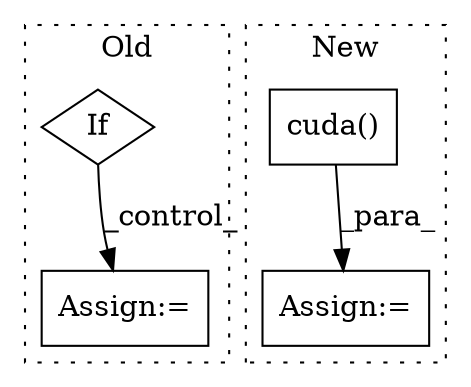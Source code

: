 digraph G {
subgraph cluster0 {
1 [label="If" a="96" s="7823,7832" l="3,204" shape="diamond"];
3 [label="Assign:=" a="68" s="8040" l="10" shape="box"];
label = "Old";
style="dotted";
}
subgraph cluster1 {
2 [label="cuda()" a="75" s="7778" l="21" shape="box"];
4 [label="Assign:=" a="68" s="7774" l="4" shape="box"];
label = "New";
style="dotted";
}
1 -> 3 [label="_control_"];
2 -> 4 [label="_para_"];
}